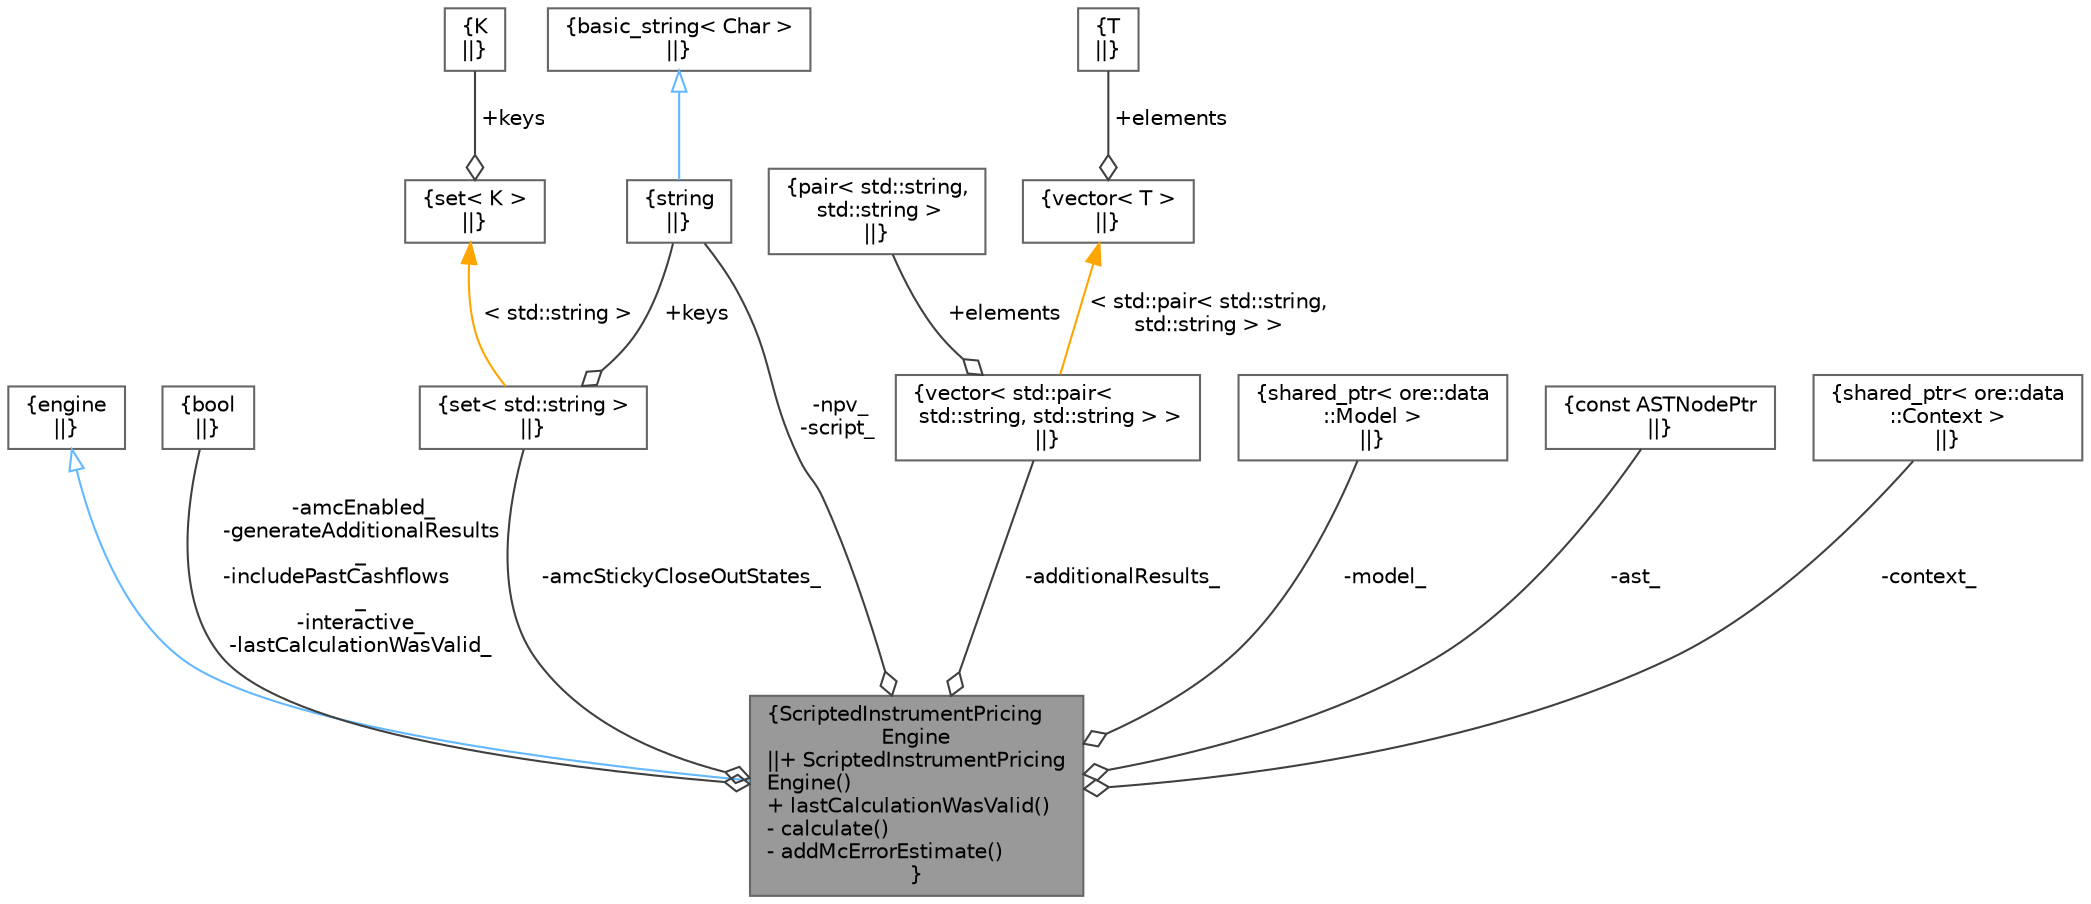 digraph "ScriptedInstrumentPricingEngine"
{
 // INTERACTIVE_SVG=YES
 // LATEX_PDF_SIZE
  bgcolor="transparent";
  edge [fontname=Helvetica,fontsize=10,labelfontname=Helvetica,labelfontsize=10];
  node [fontname=Helvetica,fontsize=10,shape=box,height=0.2,width=0.4];
  Node1 [label="{ScriptedInstrumentPricing\lEngine\n||+ ScriptedInstrumentPricing\lEngine()\l+ lastCalculationWasValid()\l- calculate()\l- addMcErrorEstimate()\l}",height=0.2,width=0.4,color="gray40", fillcolor="grey60", style="filled", fontcolor="black",tooltip=" "];
  Node2 -> Node1 [dir="back",color="steelblue1",style="solid",arrowtail="onormal"];
  Node2 [label="{engine\n||}",height=0.2,width=0.4,color="gray40", fillcolor="white", style="filled",URL="$class_quant_ext_1_1_scripted_instrument_1_1engine.html",tooltip=" "];
  Node3 -> Node1 [color="grey25",style="solid",label=" -amcEnabled_\n-generateAdditionalResults\l_\n-includePastCashflows\l_\n-interactive_\n-lastCalculationWasValid_" ,arrowhead="odiamond"];
  Node3 [label="{bool\n||}",height=0.2,width=0.4,color="gray40", fillcolor="white", style="filled",URL="$classbool.html",tooltip=" "];
  Node4 -> Node1 [color="grey25",style="solid",label=" -npv_\n-script_" ,arrowhead="odiamond"];
  Node4 [label="{string\n||}",height=0.2,width=0.4,color="gray40", fillcolor="white", style="filled",tooltip=" "];
  Node5 -> Node4 [dir="back",color="steelblue1",style="solid",arrowtail="onormal"];
  Node5 [label="{basic_string\< Char \>\n||}",height=0.2,width=0.4,color="gray40", fillcolor="white", style="filled",tooltip=" "];
  Node6 -> Node1 [color="grey25",style="solid",label=" -additionalResults_" ,arrowhead="odiamond"];
  Node6 [label="{vector\< std::pair\<\l std::string, std::string \> \>\n||}",height=0.2,width=0.4,color="gray40", fillcolor="white", style="filled",tooltip=" "];
  Node7 -> Node6 [color="grey25",style="solid",label=" +elements" ,arrowhead="odiamond"];
  Node7 [label="{pair\< std::string,\l std::string \>\n||}",height=0.2,width=0.4,color="gray40", fillcolor="white", style="filled",tooltip=" "];
  Node8 -> Node6 [dir="back",color="orange",style="solid",label=" \< std::pair\< std::string,\l std::string \> \>" ];
  Node8 [label="{vector\< T \>\n||}",height=0.2,width=0.4,color="gray40", fillcolor="white", style="filled",tooltip=" "];
  Node9 -> Node8 [color="grey25",style="solid",label=" +elements" ,arrowhead="odiamond"];
  Node9 [label="{T\n||}",height=0.2,width=0.4,color="gray40", fillcolor="white", style="filled",tooltip=" "];
  Node10 -> Node1 [color="grey25",style="solid",label=" -model_" ,arrowhead="odiamond"];
  Node10 [label="{shared_ptr\< ore::data\l::Model \>\n||}",height=0.2,width=0.4,color="gray40", fillcolor="white", style="filled",tooltip=" "];
  Node11 -> Node1 [color="grey25",style="solid",label=" -ast_" ,arrowhead="odiamond"];
  Node11 [label="{const ASTNodePtr\n||}",height=0.2,width=0.4,color="gray40", fillcolor="white", style="filled",tooltip=" "];
  Node12 -> Node1 [color="grey25",style="solid",label=" -context_" ,arrowhead="odiamond"];
  Node12 [label="{shared_ptr\< ore::data\l::Context \>\n||}",height=0.2,width=0.4,color="gray40", fillcolor="white", style="filled",tooltip=" "];
  Node13 -> Node1 [color="grey25",style="solid",label=" -amcStickyCloseOutStates_" ,arrowhead="odiamond"];
  Node13 [label="{set\< std::string \>\n||}",height=0.2,width=0.4,color="gray40", fillcolor="white", style="filled",tooltip=" "];
  Node4 -> Node13 [color="grey25",style="solid",label=" +keys" ,arrowhead="odiamond"];
  Node14 -> Node13 [dir="back",color="orange",style="solid",label=" \< std::string \>" ];
  Node14 [label="{set\< K \>\n||}",height=0.2,width=0.4,color="gray40", fillcolor="white", style="filled",tooltip=" "];
  Node15 -> Node14 [color="grey25",style="solid",label=" +keys" ,arrowhead="odiamond"];
  Node15 [label="{K\n||}",height=0.2,width=0.4,color="gray40", fillcolor="white", style="filled",tooltip=" "];
}
